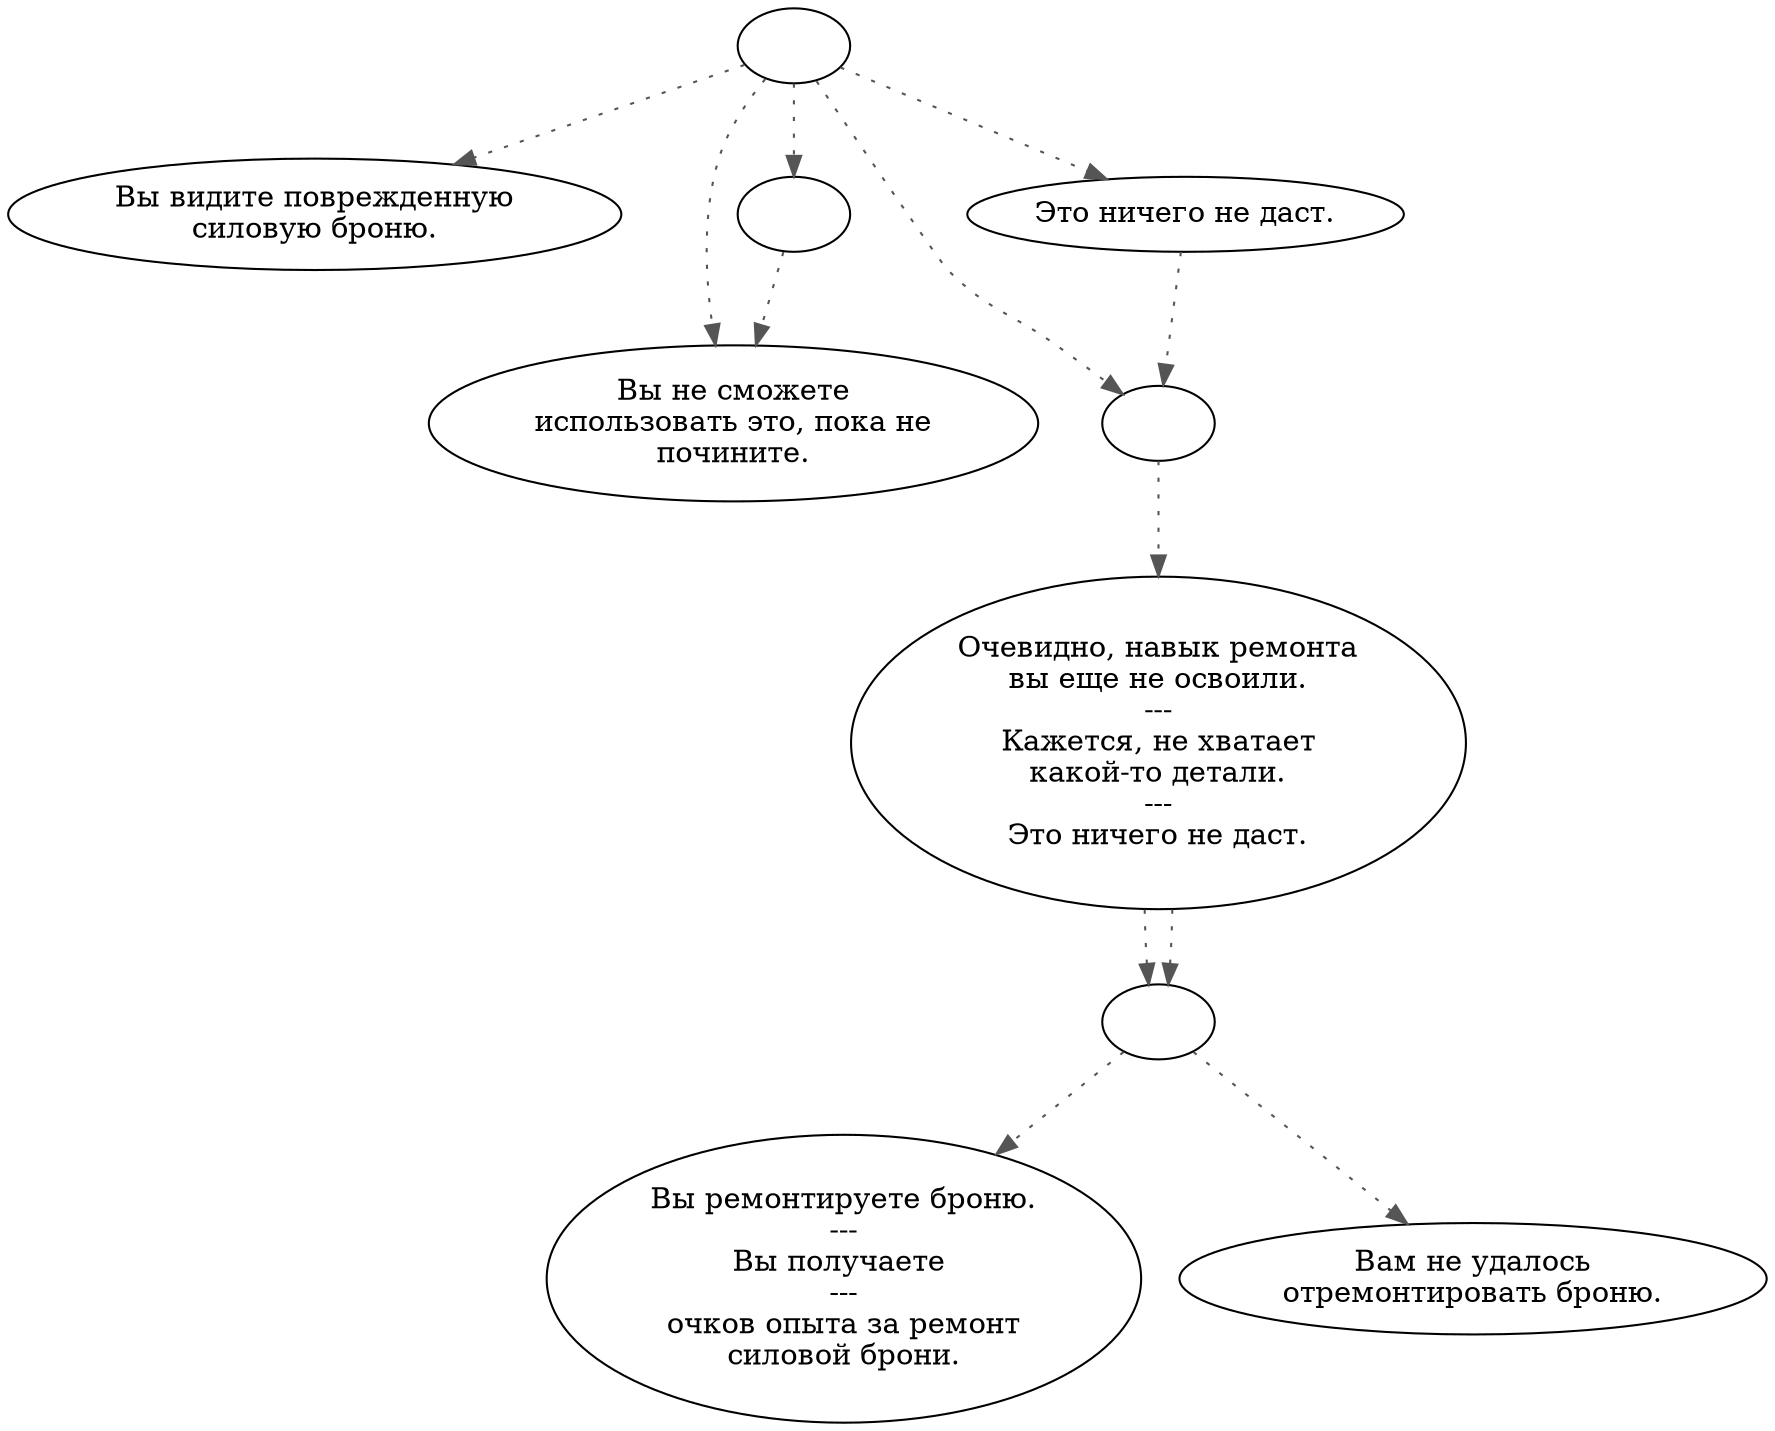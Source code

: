 digraph armor {
  "start" [style=filled       fillcolor="#FFFFFF"       color="#000000"]
  "start" -> "look_at_p_proc" [style=dotted color="#555555"]
  "start" -> "use_p_proc" [style=dotted color="#555555"]
  "start" -> "pickup_p_proc" [style=dotted color="#555555"]
  "start" -> "use_skill_on_p_proc" [style=dotted color="#555555"]
  "start" -> "use_obj_on_p_proc" [style=dotted color="#555555"]
  "start" [label=""]
  "use_p_proc" [style=filled       fillcolor="#FFFFFF"       color="#000000"]
  "use_p_proc" [label="Вы не сможете\nиспользовать это, пока не\nпочините."]
  "pickup_p_proc" [style=filled       fillcolor="#FFFFFF"       color="#000000"]
  "pickup_p_proc" -> "use_p_proc" [style=dotted color="#555555"]
  "pickup_p_proc" [label=""]
  "look_at_p_proc" [style=filled       fillcolor="#FFFFFF"       color="#000000"]
  "look_at_p_proc" [label="Вы видите поврежденную\nсиловую броню."]
  "use_skill_on_p_proc" [style=filled       fillcolor="#FFFFFF"       color="#000000"]
  "use_skill_on_p_proc" -> "try_skill" [style=dotted color="#555555"]
  "use_skill_on_p_proc" [label=""]
  "use_obj_on_p_proc" [style=filled       fillcolor="#FFFFFF"       color="#000000"]
  "use_obj_on_p_proc" -> "use_skill_on_p_proc" [style=dotted color="#555555"]
  "use_obj_on_p_proc" [label="Это ничего не даст."]
  "chance" [style=filled       fillcolor="#FFFFFF"       color="#000000"]
  "chance" -> "fixed" [style=dotted color="#555555"]
  "chance" -> "failure" [style=dotted color="#555555"]
  "chance" [label=""]
  "try_skill" [style=filled       fillcolor="#FFFFFF"       color="#000000"]
  "try_skill" -> "chance" [style=dotted color="#555555"]
  "try_skill" -> "chance" [style=dotted color="#555555"]
  "try_skill" [label="Очевидно, навык ремонта\nвы еще не освоили.\n---\nКажется, не хватает\nкакой-то детали.\n---\nЭто ничего не даст."]
  "fixed" [style=filled       fillcolor="#FFFFFF"       color="#000000"]
  "fixed" [label="Вы ремонтируете броню.\n---\nВы получаете \n---\nочков опыта за ремонт\nсиловой брони."]
  "failure" [style=filled       fillcolor="#FFFFFF"       color="#000000"]
  "failure" [label="Вам не удалось\nотремонтировать броню."]
}